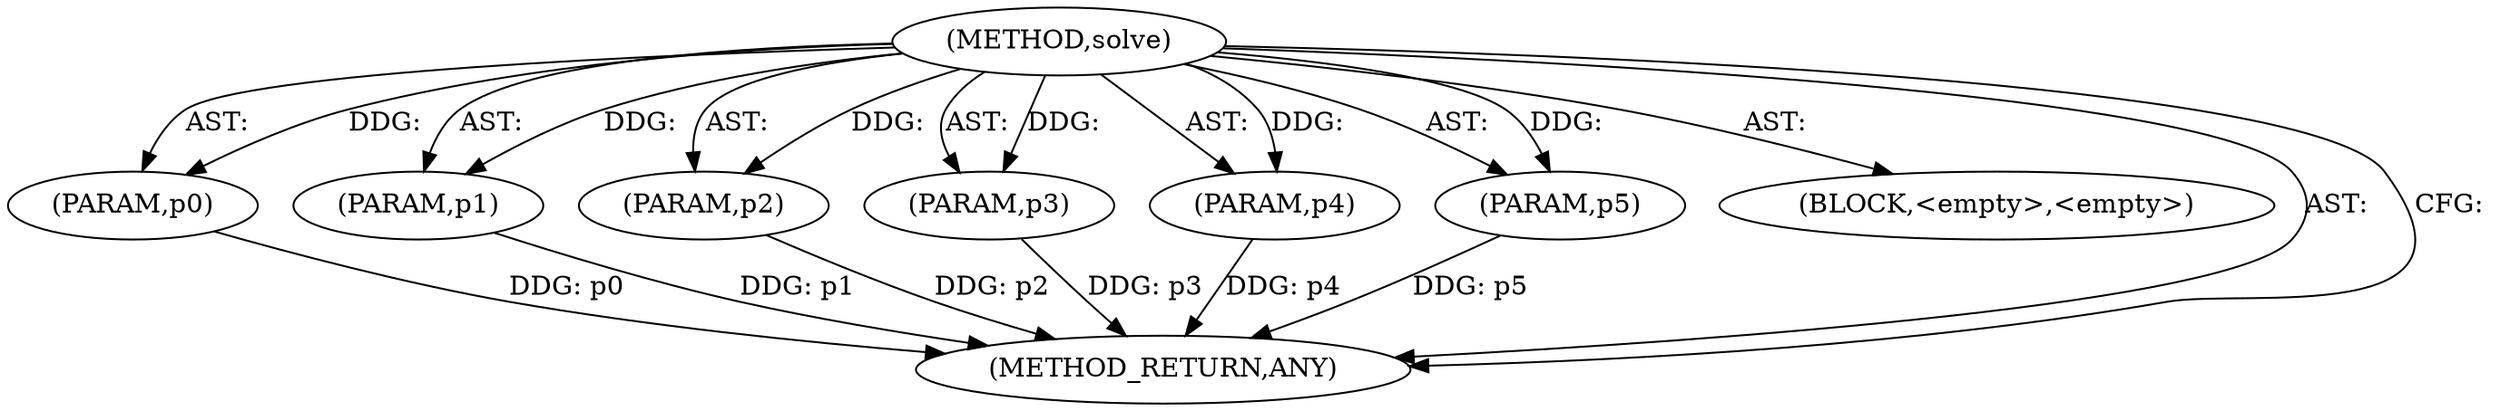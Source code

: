digraph "solve" {  
"233" [label = <(METHOD,solve)> ]
"234" [label = <(PARAM,p0)> ]
"235" [label = <(PARAM,p1)> ]
"236" [label = <(PARAM,p2)> ]
"237" [label = <(PARAM,p3)> ]
"238" [label = <(PARAM,p4)> ]
"239" [label = <(PARAM,p5)> ]
"240" [label = <(BLOCK,&lt;empty&gt;,&lt;empty&gt;)> ]
"241" [label = <(METHOD_RETURN,ANY)> ]
  "233" -> "234"  [ label = "AST: "] 
  "233" -> "235"  [ label = "AST: "] 
  "233" -> "240"  [ label = "AST: "] 
  "233" -> "236"  [ label = "AST: "] 
  "233" -> "241"  [ label = "AST: "] 
  "233" -> "237"  [ label = "AST: "] 
  "233" -> "238"  [ label = "AST: "] 
  "233" -> "239"  [ label = "AST: "] 
  "233" -> "241"  [ label = "CFG: "] 
  "234" -> "241"  [ label = "DDG: p0"] 
  "235" -> "241"  [ label = "DDG: p1"] 
  "236" -> "241"  [ label = "DDG: p2"] 
  "237" -> "241"  [ label = "DDG: p3"] 
  "238" -> "241"  [ label = "DDG: p4"] 
  "239" -> "241"  [ label = "DDG: p5"] 
  "233" -> "234"  [ label = "DDG: "] 
  "233" -> "235"  [ label = "DDG: "] 
  "233" -> "236"  [ label = "DDG: "] 
  "233" -> "237"  [ label = "DDG: "] 
  "233" -> "238"  [ label = "DDG: "] 
  "233" -> "239"  [ label = "DDG: "] 
}
